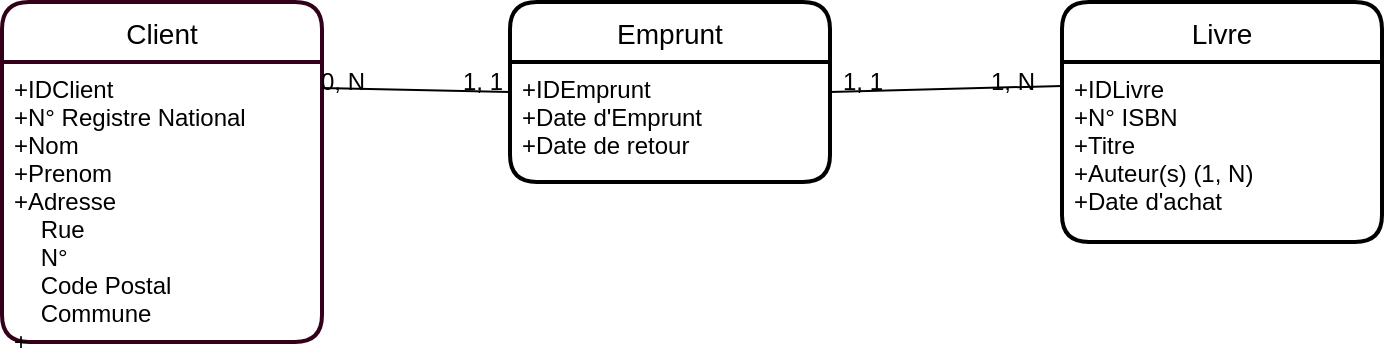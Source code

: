 <mxfile version="20.0.4" type="github">
  <diagram id="wohqRqslY9D6qwSOjgyv" name="Page-1">
    <mxGraphModel dx="1022" dy="675" grid="1" gridSize="10" guides="1" tooltips="1" connect="1" arrows="1" fold="1" page="1" pageScale="1" pageWidth="827" pageHeight="1169" math="0" shadow="0">
      <root>
        <mxCell id="0" />
        <mxCell id="1" parent="0" />
        <mxCell id="qWP8OIBlVVFz76tAWkAY-6" value="Client" style="swimlane;childLayout=stackLayout;horizontal=1;startSize=30;horizontalStack=0;rounded=1;fontSize=14;fontStyle=0;strokeWidth=2;resizeParent=0;resizeLast=1;shadow=0;dashed=0;align=center;strokeColor=#33001A;" vertex="1" parent="1">
          <mxGeometry x="80" y="220" width="160" height="170" as="geometry" />
        </mxCell>
        <mxCell id="qWP8OIBlVVFz76tAWkAY-7" value="+IDClient&#xa;+N° Registre National&#xa;+Nom&#xa;+Prenom&#xa;+Adresse&#xa;    Rue&#xa;    N°&#xa;    Code Postal&#xa;    Commune&#xa;+" style="align=left;strokeColor=none;fillColor=none;spacingLeft=4;fontSize=12;verticalAlign=top;resizable=0;rotatable=0;part=1;fontStyle=0" vertex="1" parent="qWP8OIBlVVFz76tAWkAY-6">
          <mxGeometry y="30" width="160" height="140" as="geometry" />
        </mxCell>
        <mxCell id="qWP8OIBlVVFz76tAWkAY-8" value="Livre" style="swimlane;childLayout=stackLayout;horizontal=1;startSize=30;horizontalStack=0;rounded=1;fontSize=14;fontStyle=0;strokeWidth=2;resizeParent=0;resizeLast=1;shadow=0;dashed=0;align=center;" vertex="1" parent="1">
          <mxGeometry x="610" y="220" width="160" height="120" as="geometry" />
        </mxCell>
        <mxCell id="qWP8OIBlVVFz76tAWkAY-9" value="+IDLivre&#xa;+N° ISBN&#xa;+Titre&#xa;+Auteur(s) (1, N)&#xa;+Date d&#39;achat" style="align=left;strokeColor=none;fillColor=none;spacingLeft=4;fontSize=12;verticalAlign=top;resizable=0;rotatable=0;part=1;" vertex="1" parent="qWP8OIBlVVFz76tAWkAY-8">
          <mxGeometry y="30" width="160" height="90" as="geometry" />
        </mxCell>
        <mxCell id="qWP8OIBlVVFz76tAWkAY-10" value="Emprunt" style="swimlane;childLayout=stackLayout;horizontal=1;startSize=30;horizontalStack=0;rounded=1;fontSize=14;fontStyle=0;strokeWidth=2;resizeParent=0;resizeLast=1;shadow=0;dashed=0;align=center;" vertex="1" parent="1">
          <mxGeometry x="334" y="220" width="160" height="90" as="geometry" />
        </mxCell>
        <mxCell id="qWP8OIBlVVFz76tAWkAY-11" value="+IDEmprunt&#xa;+Date d&#39;Emprunt&#xa;+Date de retour&#xa;&#xa;" style="align=left;strokeColor=none;fillColor=none;spacingLeft=4;fontSize=12;verticalAlign=top;resizable=0;rotatable=0;part=1;" vertex="1" parent="qWP8OIBlVVFz76tAWkAY-10">
          <mxGeometry y="30" width="160" height="60" as="geometry" />
        </mxCell>
        <mxCell id="qWP8OIBlVVFz76tAWkAY-20" value="" style="endArrow=none;html=1;rounded=0;entryX=0;entryY=0.25;entryDx=0;entryDy=0;exitX=1;exitY=0.093;exitDx=0;exitDy=0;exitPerimeter=0;" edge="1" parent="1" source="qWP8OIBlVVFz76tAWkAY-7" target="qWP8OIBlVVFz76tAWkAY-11">
          <mxGeometry relative="1" as="geometry">
            <mxPoint x="240" y="150" as="sourcePoint" />
            <mxPoint x="330.96" y="64.24" as="targetPoint" />
          </mxGeometry>
        </mxCell>
        <mxCell id="qWP8OIBlVVFz76tAWkAY-21" value="" style="endArrow=none;html=1;rounded=0;entryX=0;entryY=0.133;entryDx=0;entryDy=0;entryPerimeter=0;exitX=1;exitY=0.25;exitDx=0;exitDy=0;" edge="1" parent="1" source="qWP8OIBlVVFz76tAWkAY-11" target="qWP8OIBlVVFz76tAWkAY-9">
          <mxGeometry relative="1" as="geometry">
            <mxPoint x="500" y="250" as="sourcePoint" />
            <mxPoint x="490" y="350" as="targetPoint" />
          </mxGeometry>
        </mxCell>
        <mxCell id="qWP8OIBlVVFz76tAWkAY-26" value="0, N" style="text;html=1;align=center;verticalAlign=middle;resizable=0;points=[];autosize=1;strokeColor=none;fillColor=none;" vertex="1" parent="1">
          <mxGeometry x="225" y="245" width="50" height="30" as="geometry" />
        </mxCell>
        <mxCell id="qWP8OIBlVVFz76tAWkAY-27" value="1, 1" style="text;html=1;align=center;verticalAlign=middle;resizable=0;points=[];autosize=1;strokeColor=none;fillColor=none;" vertex="1" parent="1">
          <mxGeometry x="300" y="245" width="40" height="30" as="geometry" />
        </mxCell>
        <mxCell id="qWP8OIBlVVFz76tAWkAY-28" value="1, 1" style="text;html=1;align=center;verticalAlign=middle;resizable=0;points=[];autosize=1;strokeColor=none;fillColor=none;" vertex="1" parent="1">
          <mxGeometry x="490" y="245" width="40" height="30" as="geometry" />
        </mxCell>
        <mxCell id="qWP8OIBlVVFz76tAWkAY-29" value="1, N" style="text;html=1;align=center;verticalAlign=middle;resizable=0;points=[];autosize=1;strokeColor=none;fillColor=none;" vertex="1" parent="1">
          <mxGeometry x="560" y="245" width="50" height="30" as="geometry" />
        </mxCell>
      </root>
    </mxGraphModel>
  </diagram>
</mxfile>
